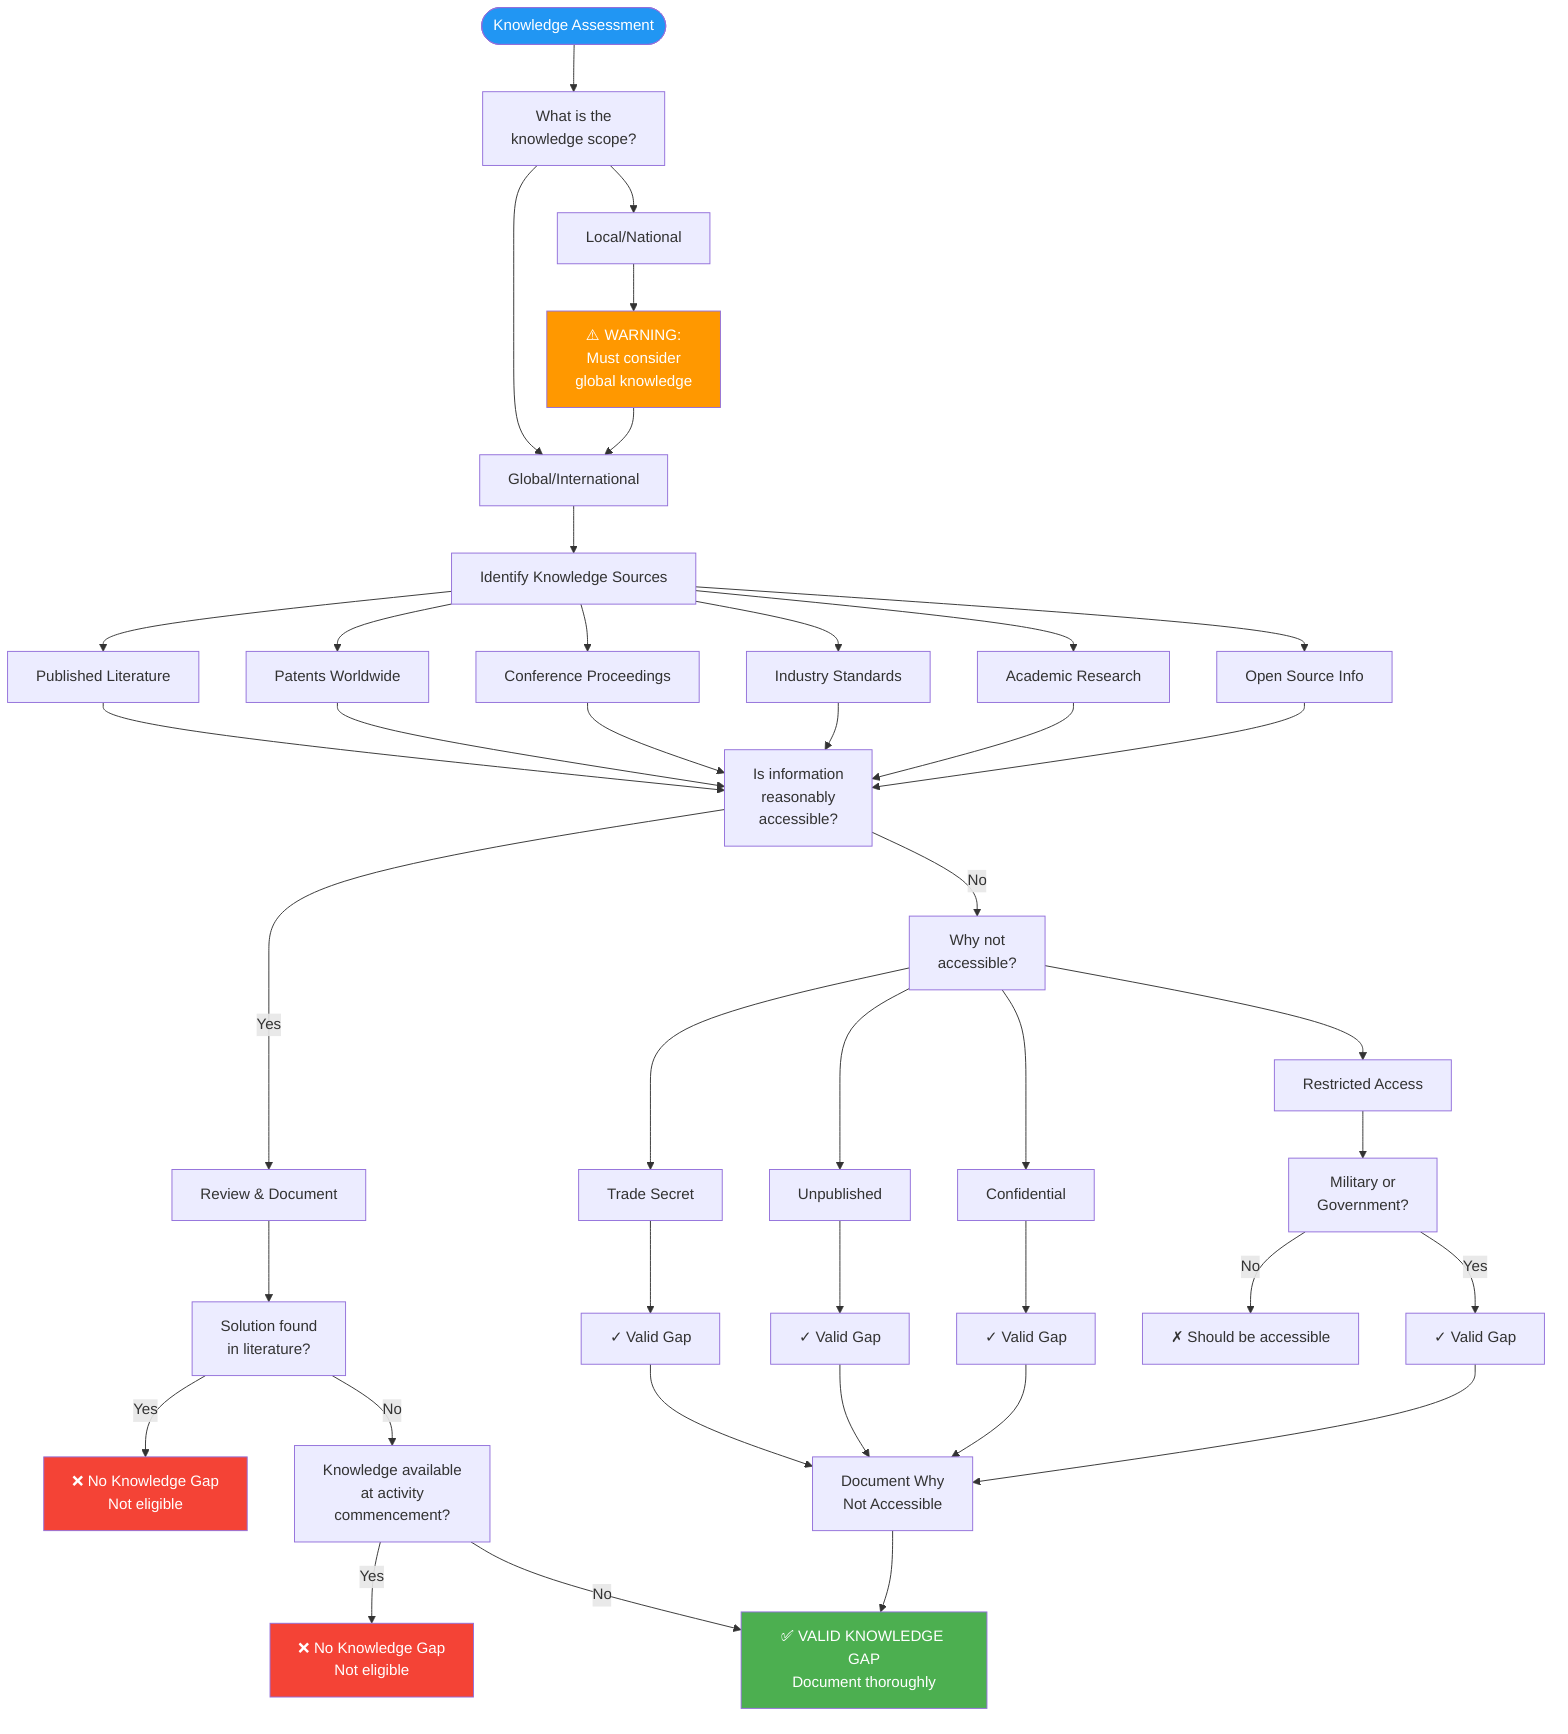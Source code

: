 flowchart TD
    Start(["Knowledge Assessment"]) --> Q1["What is the<br/>knowledge scope?"]
    
    Q1 --> Local["Local/National"]
    Q1 --> Global["Global/International"]
    
    Local --> Warning["⚠️ WARNING:<br/>Must consider<br/>global knowledge"]
    Warning --> Global
    
    Global --> Sources["Identify Knowledge Sources"]
    
    Sources --> S1["Published Literature"]
    Sources --> S2["Patents Worldwide"]
    Sources --> S3["Conference Proceedings"]
    Sources --> S4["Industry Standards"]
    Sources --> S5["Academic Research"]
    Sources --> S6["Open Source Info"]
    
    S1 --> Access["Is information<br/>reasonably<br/>accessible?"]
    S2 --> Access
    S3 --> Access
    S4 --> Access
    S5 --> Access
    S6 --> Access
    
    Access -->|Yes| Review["Review & Document"]
    Access -->|No| Check["Why not<br/>accessible?"]
    
    Check --> Trade["Trade Secret"]
    Check --> Unpub["Unpublished"]
    Check --> Confid["Confidential"]
    Check --> Restrict["Restricted Access"]
    
    Trade --> Valid1["✓ Valid Gap"]
    Unpub --> Valid2["✓ Valid Gap"]
    Confid --> Valid3["✓ Valid Gap"]
    Restrict --> Assess["Military or<br/>Government?"]
    
    Assess -->|Yes| Valid4["✓ Valid Gap"]
    Assess -->|No| Invalid["✗ Should be accessible"]
    
    Review --> Found["Solution found<br/>in literature?"]
    
    Found -->|Yes| NoGap["❌ No Knowledge Gap<br/>Not eligible"]
    Found -->|No| Timing["Knowledge available<br/>at activity<br/>commencement?"]
    
    Timing -->|Yes| NoGap2["❌ No Knowledge Gap<br/>Not eligible"]
    Timing -->|No| GapValid["✅ VALID KNOWLEDGE GAP<br/>Document thoroughly"]
    
    Valid1 --> Document["Document Why<br/>Not Accessible"]
    Valid2 --> Document
    Valid3 --> Document
    Valid4 --> Document
    
    Document --> GapValid
    
    style Start fill:#2196F3,color:#fff
    style GapValid fill:#4CAF50,color:#fff
    style NoGap fill:#f44336,color:#fff
    style NoGap2 fill:#f44336,color:#fff
    style Warning fill:#FF9800,color:#fff